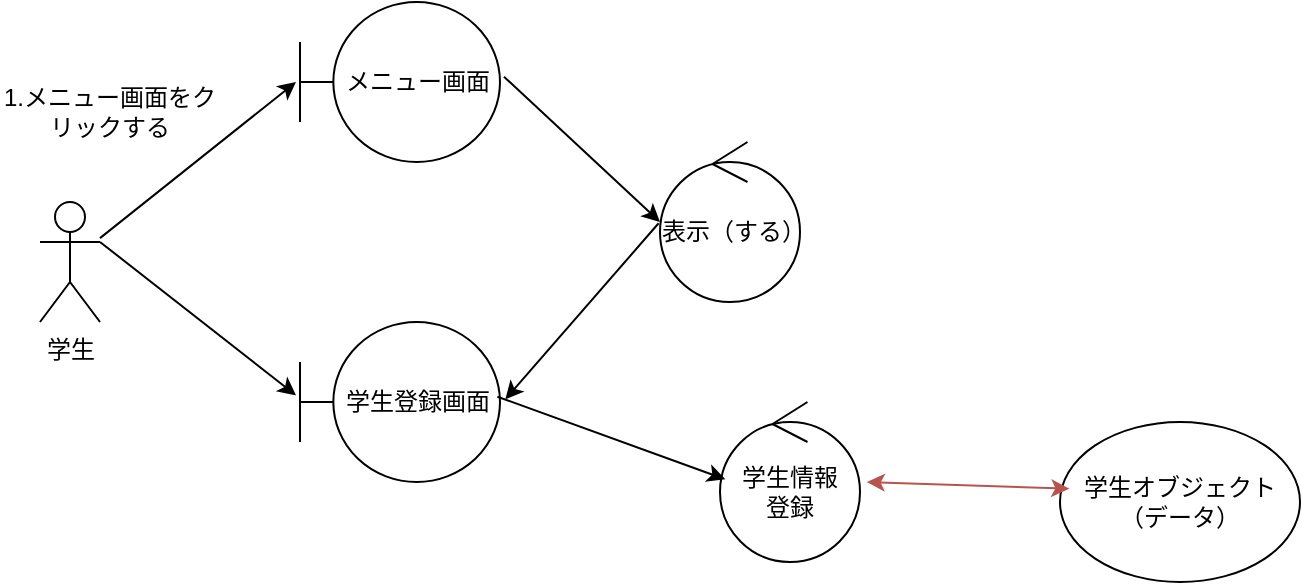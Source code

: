 <mxfile>
    <diagram id="TjH64Z0R1UEvot8dASTl" name="ページ1">
        <mxGraphModel dx="406" dy="419" grid="1" gridSize="10" guides="1" tooltips="1" connect="1" arrows="1" fold="1" page="1" pageScale="1" pageWidth="827" pageHeight="1169" math="0" shadow="0">
            <root>
                <mxCell id="0"/>
                <mxCell id="1" parent="0"/>
                <mxCell id="14" value="" style="edgeStyle=none;html=1;entryX=-0.02;entryY=0.5;entryDx=0;entryDy=0;entryPerimeter=0;" parent="1" source="2" target="20" edge="1">
                    <mxGeometry relative="1" as="geometry">
                        <mxPoint x="260" y="170" as="targetPoint"/>
                    </mxGeometry>
                </mxCell>
                <mxCell id="2" value="学生&lt;div&gt;&lt;br&gt;&lt;/div&gt;" style="shape=umlActor;verticalLabelPosition=bottom;verticalAlign=top;html=1;outlineConnect=0;" parent="1" vertex="1">
                    <mxGeometry x="110" y="240" width="30" height="60" as="geometry"/>
                </mxCell>
                <mxCell id="18" value="表示（する）" style="ellipse;shape=umlControl;whiteSpace=wrap;html=1;" parent="1" vertex="1">
                    <mxGeometry x="420" y="210" width="70" height="80" as="geometry"/>
                </mxCell>
                <mxCell id="20" value="メニュー画面" style="shape=umlBoundary;whiteSpace=wrap;html=1;" parent="1" vertex="1">
                    <mxGeometry x="240" y="140" width="100" height="80" as="geometry"/>
                </mxCell>
                <mxCell id="24" value="" style="endArrow=classic;html=1;entryX=0;entryY=0.5;entryDx=0;entryDy=0;entryPerimeter=0;exitX=1.02;exitY=0.467;exitDx=0;exitDy=0;exitPerimeter=0;" parent="1" source="20" target="18" edge="1">
                    <mxGeometry width="50" height="50" relative="1" as="geometry">
                        <mxPoint x="380" y="240" as="sourcePoint"/>
                        <mxPoint x="430" y="190" as="targetPoint"/>
                    </mxGeometry>
                </mxCell>
                <mxCell id="28" value="" style="endArrow=classic;html=1;exitX=1;exitY=0.333;exitDx=0;exitDy=0;exitPerimeter=0;entryX=-0.02;entryY=0.458;entryDx=0;entryDy=0;entryPerimeter=0;" parent="1" source="2" target="29" edge="1">
                    <mxGeometry width="50" height="50" relative="1" as="geometry">
                        <mxPoint x="180" y="310" as="sourcePoint"/>
                        <mxPoint x="230" y="260" as="targetPoint"/>
                    </mxGeometry>
                </mxCell>
                <mxCell id="29" value="学生登録画面" style="shape=umlBoundary;whiteSpace=wrap;html=1;" parent="1" vertex="1">
                    <mxGeometry x="240" y="300" width="100" height="80" as="geometry"/>
                </mxCell>
                <mxCell id="30" value="" style="endArrow=classic;html=1;exitX=-0.01;exitY=0.508;exitDx=0;exitDy=0;exitPerimeter=0;entryX=1.027;entryY=0.483;entryDx=0;entryDy=0;entryPerimeter=0;" parent="1" source="18" target="29" edge="1">
                    <mxGeometry width="50" height="50" relative="1" as="geometry">
                        <mxPoint x="338" y="405.36" as="sourcePoint"/>
                        <mxPoint x="414" y="320" as="targetPoint"/>
                    </mxGeometry>
                </mxCell>
                <mxCell id="31" value="学生情報&lt;div&gt;登録&lt;/div&gt;" style="ellipse;shape=umlControl;whiteSpace=wrap;html=1;" parent="1" vertex="1">
                    <mxGeometry x="450" y="340" width="70" height="80" as="geometry"/>
                </mxCell>
                <mxCell id="32" value="" style="endArrow=classic;html=1;exitX=0.987;exitY=0.467;exitDx=0;exitDy=0;exitPerimeter=0;entryX=0.038;entryY=0.483;entryDx=0;entryDy=0;entryPerimeter=0;" parent="1" source="29" target="31" edge="1">
                    <mxGeometry width="50" height="50" relative="1" as="geometry">
                        <mxPoint x="490" y="60" as="sourcePoint"/>
                        <mxPoint x="414" y="148" as="targetPoint"/>
                    </mxGeometry>
                </mxCell>
                <mxCell id="33" value="学生オブジェクト&lt;div&gt;（データ）&lt;/div&gt;" style="ellipse;whiteSpace=wrap;html=1;" parent="1" vertex="1">
                    <mxGeometry x="620" y="350" width="120" height="80" as="geometry"/>
                </mxCell>
                <mxCell id="34" value="" style="endArrow=classic;startArrow=classic;html=1;entryX=0.039;entryY=0.417;entryDx=0;entryDy=0;entryPerimeter=0;exitX=1.048;exitY=0.5;exitDx=0;exitDy=0;exitPerimeter=0;fillColor=#f8cecc;strokeColor=#b85450;" parent="1" source="31" target="33" edge="1">
                    <mxGeometry width="50" height="50" relative="1" as="geometry">
                        <mxPoint x="460" y="230" as="sourcePoint"/>
                        <mxPoint x="510" y="180" as="targetPoint"/>
                    </mxGeometry>
                </mxCell>
                <mxCell id="35" value="1.メニュー画面をクリックする" style="text;html=1;align=center;verticalAlign=middle;whiteSpace=wrap;rounded=0;" vertex="1" parent="1">
                    <mxGeometry x="90" y="180" width="110" height="30" as="geometry"/>
                </mxCell>
            </root>
        </mxGraphModel>
    </diagram>
</mxfile>